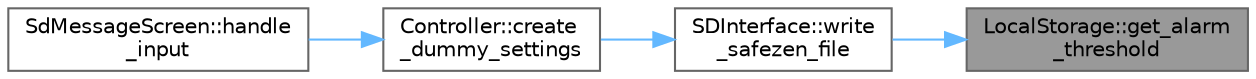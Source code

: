 digraph "LocalStorage::get_alarm_threshold"
{
 // LATEX_PDF_SIZE
  bgcolor="transparent";
  edge [fontname=Helvetica,fontsize=10,labelfontname=Helvetica,labelfontsize=10];
  node [fontname=Helvetica,fontsize=10,shape=box,height=0.2,width=0.4];
  rankdir="RL";
  Node1 [id="Node000001",label="LocalStorage::get_alarm\l_threshold",height=0.2,width=0.4,color="gray40", fillcolor="grey60", style="filled", fontcolor="black",tooltip=" "];
  Node1 -> Node2 [id="edge1_Node000001_Node000002",dir="back",color="steelblue1",style="solid",tooltip=" "];
  Node2 [id="Node000002",label="SDInterface::write\l_safezen_file",height=0.2,width=0.4,color="grey40", fillcolor="white", style="filled",URL="$class_s_d_interface.html#a1eeb50f1000c0bb1442e522d756216b1",tooltip=" "];
  Node2 -> Node3 [id="edge2_Node000002_Node000003",dir="back",color="steelblue1",style="solid",tooltip=" "];
  Node3 [id="Node000003",label="Controller::create\l_dummy_settings",height=0.2,width=0.4,color="grey40", fillcolor="white", style="filled",URL="$class_controller.html#a625bc0caffeed2079d81f64a9e558182",tooltip=" "];
  Node3 -> Node4 [id="edge3_Node000003_Node000004",dir="back",color="steelblue1",style="solid",tooltip=" "];
  Node4 [id="Node000004",label="SdMessageScreen::handle\l_input",height=0.2,width=0.4,color="grey40", fillcolor="white", style="filled",URL="$class_sd_message_screen.html#aa6f1495614e3c8a88dfe30920fcd5b8d",tooltip=" "];
}
